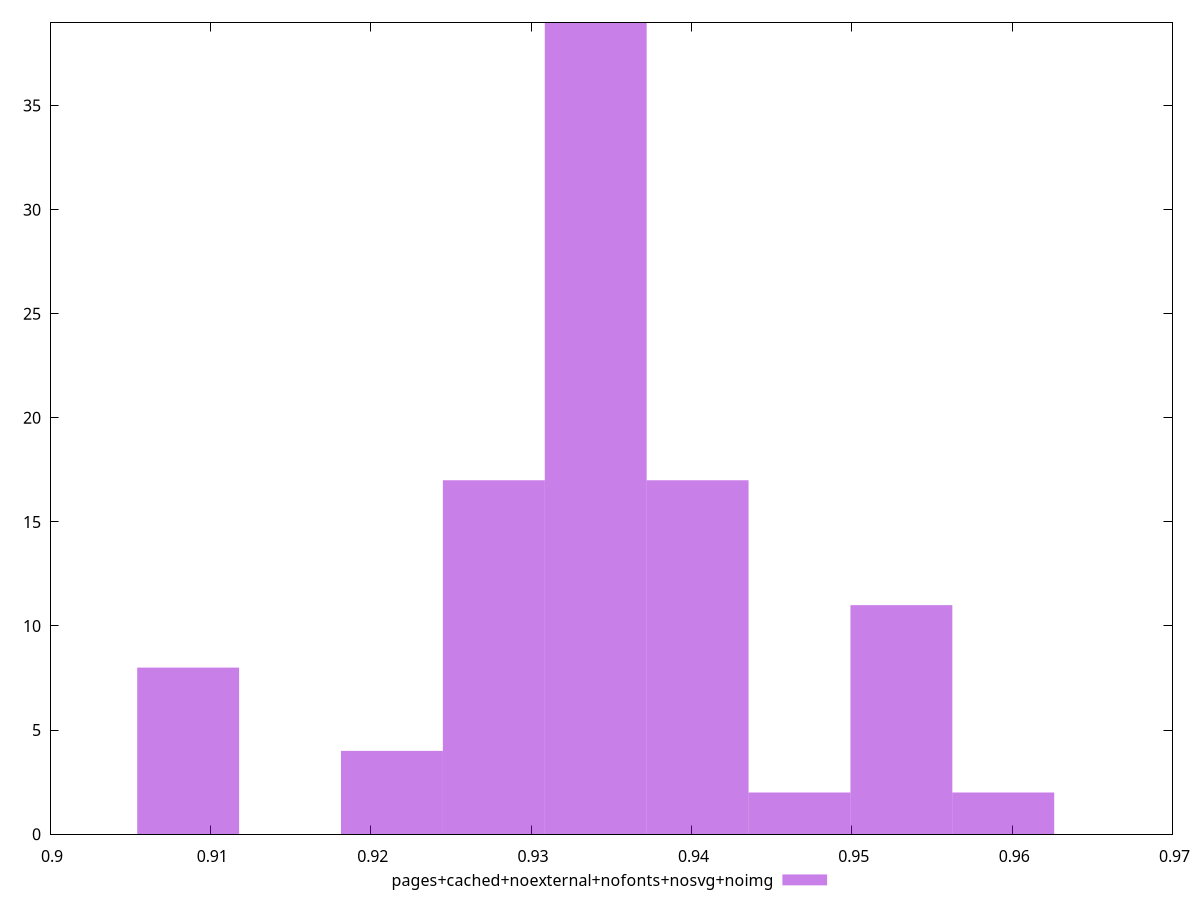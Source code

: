$_pagesCachedNoexternalNofontsNosvgNoimg <<EOF
0.9403852409824297 17
0.9340312866514673 39
0.9086154693276178 8
0.946739195313392 2
0.927677332320505 17
0.9530931496443544 11
0.9213233779895426 4
0.9594471039753167 2
EOF
set key outside below
set terminal pngcairo
set output "report_00004_2020-11-02T20-21-41.718Z/performance_score/pages+cached+noexternal+nofonts+nosvg+noimg//hist.png"
set yrange [0:39]
set boxwidth 0.006353954330962363
set style fill transparent solid 0.5 noborder
plot $_pagesCachedNoexternalNofontsNosvgNoimg title "pages+cached+noexternal+nofonts+nosvg+noimg" with boxes ,